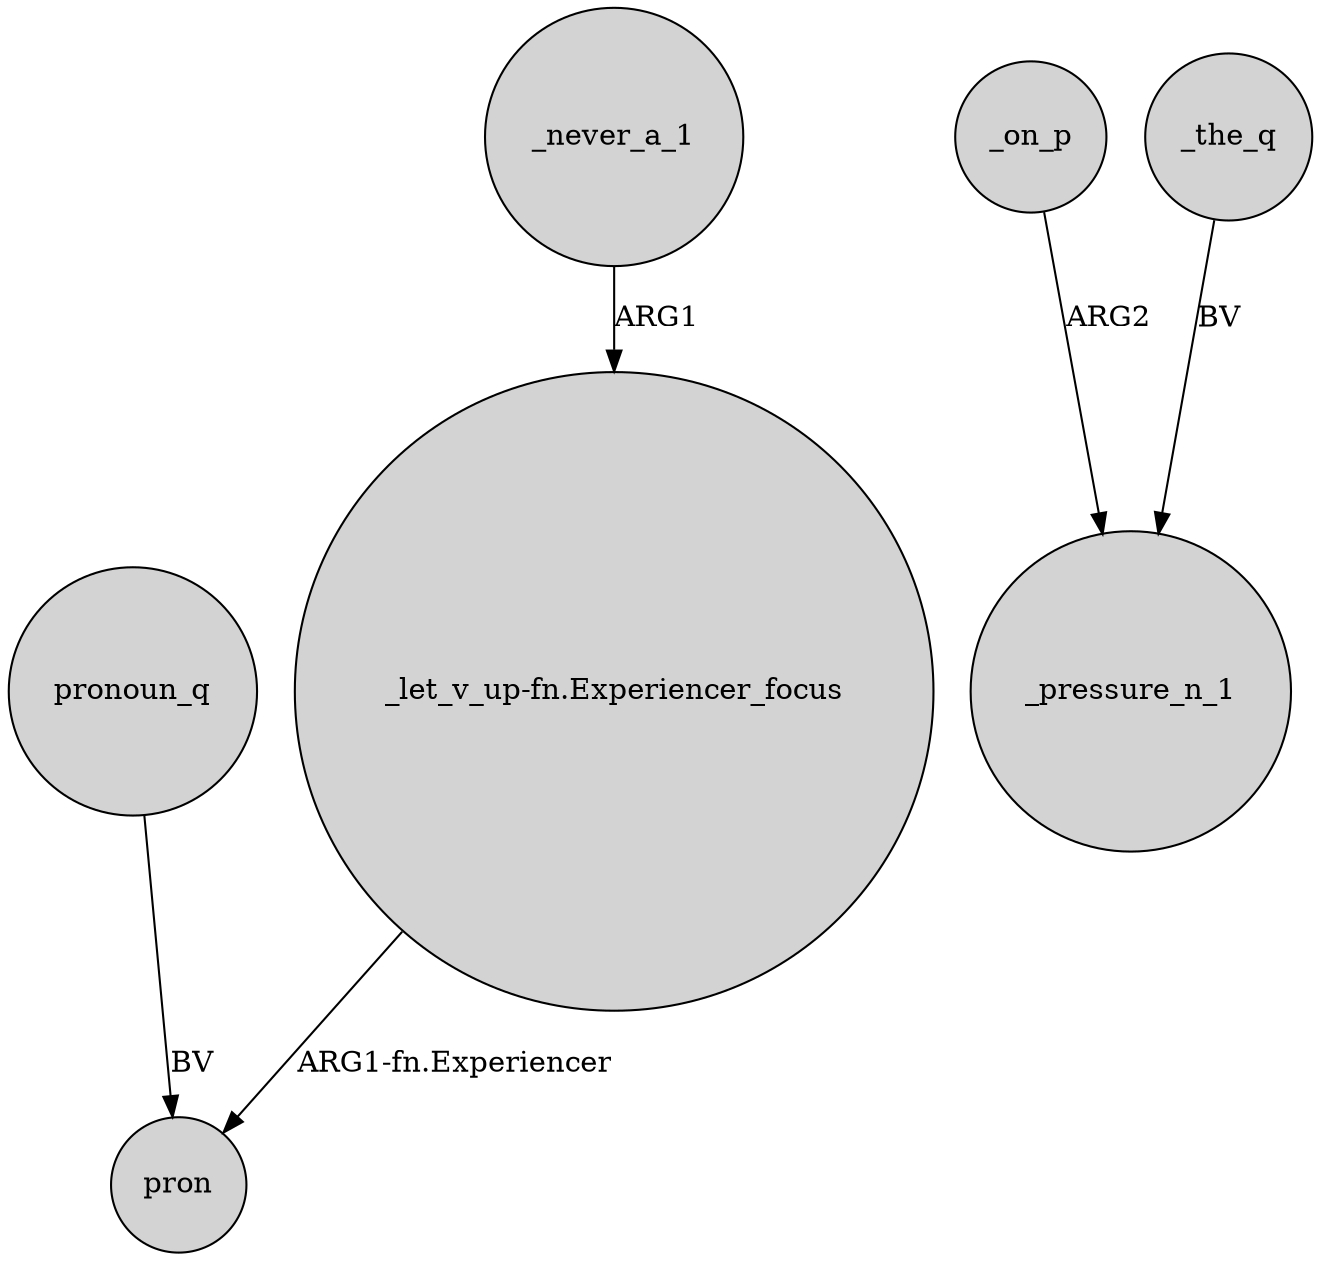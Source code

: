 digraph {
	node [shape=circle style=filled]
	"_let_v_up-fn.Experiencer_focus" -> pron [label="ARG1-fn.Experiencer"]
	_never_a_1 -> "_let_v_up-fn.Experiencer_focus" [label=ARG1]
	pronoun_q -> pron [label=BV]
	_on_p -> _pressure_n_1 [label=ARG2]
	_the_q -> _pressure_n_1 [label=BV]
}
